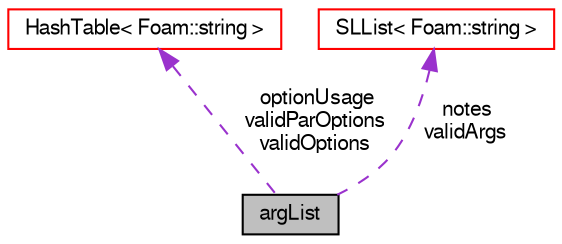 digraph "argList"
{
  bgcolor="transparent";
  edge [fontname="FreeSans",fontsize="10",labelfontname="FreeSans",labelfontsize="10"];
  node [fontname="FreeSans",fontsize="10",shape=record];
  Node1 [label="argList",height=0.2,width=0.4,color="black", fillcolor="grey75", style="filled", fontcolor="black"];
  Node2 -> Node1 [dir="back",color="darkorchid3",fontsize="10",style="dashed",label=" optionUsage\nvalidParOptions\nvalidOptions" ,fontname="FreeSans"];
  Node2 [label="HashTable\< Foam::string \>",height=0.2,width=0.4,color="red",URL="$a25702.html"];
  Node5 -> Node1 [dir="back",color="darkorchid3",fontsize="10",style="dashed",label=" notes\nvalidArgs" ,fontname="FreeSans"];
  Node5 [label="SLList\< Foam::string \>",height=0.2,width=0.4,color="red",URL="$a25866.html"];
}
